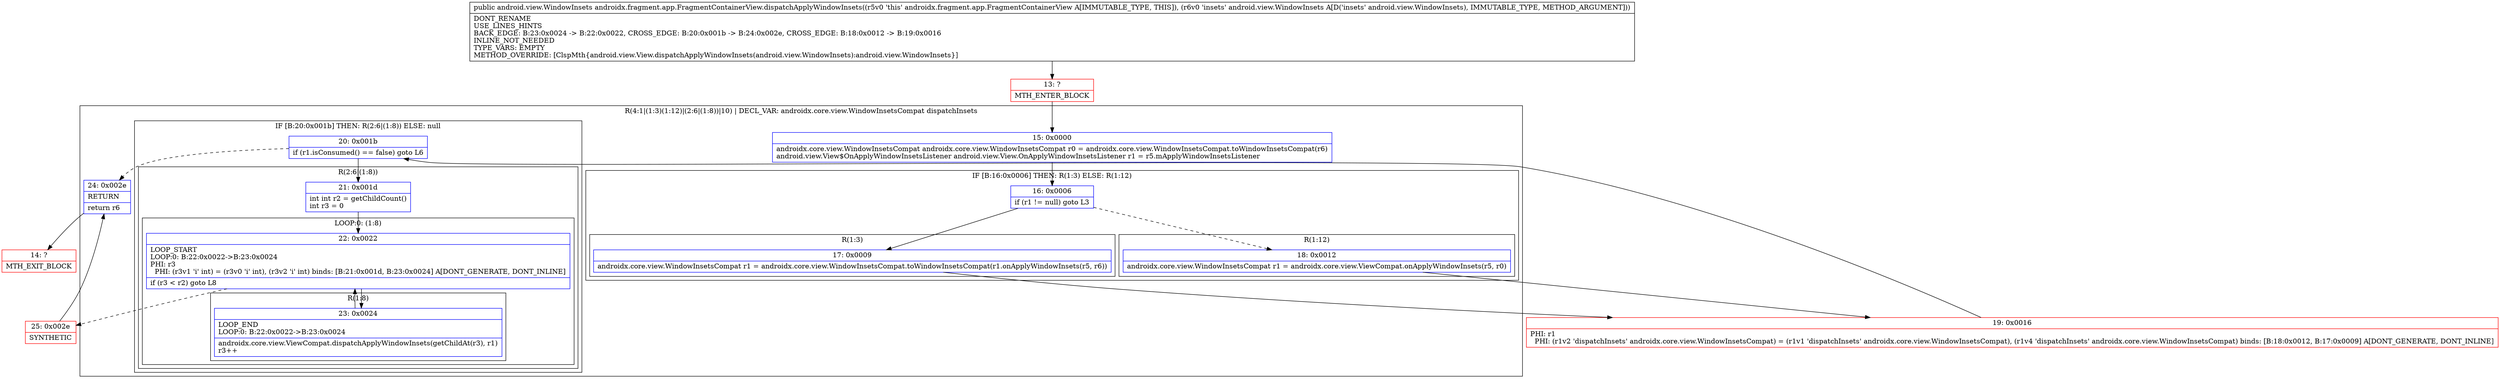 digraph "CFG forandroidx.fragment.app.FragmentContainerView.dispatchApplyWindowInsets(Landroid\/view\/WindowInsets;)Landroid\/view\/WindowInsets;" {
subgraph cluster_Region_502281184 {
label = "R(4:1|(1:3)(1:12)|(2:6|(1:8))|10) | DECL_VAR: androidx.core.view.WindowInsetsCompat dispatchInsets\l";
node [shape=record,color=blue];
Node_15 [shape=record,label="{15\:\ 0x0000|androidx.core.view.WindowInsetsCompat androidx.core.view.WindowInsetsCompat r0 = androidx.core.view.WindowInsetsCompat.toWindowInsetsCompat(r6)\landroid.view.View$OnApplyWindowInsetsListener android.view.View.OnApplyWindowInsetsListener r1 = r5.mApplyWindowInsetsListener\l}"];
subgraph cluster_IfRegion_1431850162 {
label = "IF [B:16:0x0006] THEN: R(1:3) ELSE: R(1:12)";
node [shape=record,color=blue];
Node_16 [shape=record,label="{16\:\ 0x0006|if (r1 != null) goto L3\l}"];
subgraph cluster_Region_1064319438 {
label = "R(1:3)";
node [shape=record,color=blue];
Node_17 [shape=record,label="{17\:\ 0x0009|androidx.core.view.WindowInsetsCompat r1 = androidx.core.view.WindowInsetsCompat.toWindowInsetsCompat(r1.onApplyWindowInsets(r5, r6))\l}"];
}
subgraph cluster_Region_1542160333 {
label = "R(1:12)";
node [shape=record,color=blue];
Node_18 [shape=record,label="{18\:\ 0x0012|androidx.core.view.WindowInsetsCompat r1 = androidx.core.view.ViewCompat.onApplyWindowInsets(r5, r0)\l}"];
}
}
subgraph cluster_IfRegion_1621126824 {
label = "IF [B:20:0x001b] THEN: R(2:6|(1:8)) ELSE: null";
node [shape=record,color=blue];
Node_20 [shape=record,label="{20\:\ 0x001b|if (r1.isConsumed() == false) goto L6\l}"];
subgraph cluster_Region_595817203 {
label = "R(2:6|(1:8))";
node [shape=record,color=blue];
Node_21 [shape=record,label="{21\:\ 0x001d|int int r2 = getChildCount()\lint r3 = 0\l}"];
subgraph cluster_LoopRegion_597062745 {
label = "LOOP:0: (1:8)";
node [shape=record,color=blue];
Node_22 [shape=record,label="{22\:\ 0x0022|LOOP_START\lLOOP:0: B:22:0x0022\-\>B:23:0x0024\lPHI: r3 \l  PHI: (r3v1 'i' int) = (r3v0 'i' int), (r3v2 'i' int) binds: [B:21:0x001d, B:23:0x0024] A[DONT_GENERATE, DONT_INLINE]\l|if (r3 \< r2) goto L8\l}"];
subgraph cluster_Region_884773189 {
label = "R(1:8)";
node [shape=record,color=blue];
Node_23 [shape=record,label="{23\:\ 0x0024|LOOP_END\lLOOP:0: B:22:0x0022\-\>B:23:0x0024\l|androidx.core.view.ViewCompat.dispatchApplyWindowInsets(getChildAt(r3), r1)\lr3++\l}"];
}
}
}
}
Node_24 [shape=record,label="{24\:\ 0x002e|RETURN\l|return r6\l}"];
}
Node_13 [shape=record,color=red,label="{13\:\ ?|MTH_ENTER_BLOCK\l}"];
Node_19 [shape=record,color=red,label="{19\:\ 0x0016|PHI: r1 \l  PHI: (r1v2 'dispatchInsets' androidx.core.view.WindowInsetsCompat) = (r1v1 'dispatchInsets' androidx.core.view.WindowInsetsCompat), (r1v4 'dispatchInsets' androidx.core.view.WindowInsetsCompat) binds: [B:18:0x0012, B:17:0x0009] A[DONT_GENERATE, DONT_INLINE]\l}"];
Node_25 [shape=record,color=red,label="{25\:\ 0x002e|SYNTHETIC\l}"];
Node_14 [shape=record,color=red,label="{14\:\ ?|MTH_EXIT_BLOCK\l}"];
MethodNode[shape=record,label="{public android.view.WindowInsets androidx.fragment.app.FragmentContainerView.dispatchApplyWindowInsets((r5v0 'this' androidx.fragment.app.FragmentContainerView A[IMMUTABLE_TYPE, THIS]), (r6v0 'insets' android.view.WindowInsets A[D('insets' android.view.WindowInsets), IMMUTABLE_TYPE, METHOD_ARGUMENT]))  | DONT_RENAME\lUSE_LINES_HINTS\lBACK_EDGE: B:23:0x0024 \-\> B:22:0x0022, CROSS_EDGE: B:20:0x001b \-\> B:24:0x002e, CROSS_EDGE: B:18:0x0012 \-\> B:19:0x0016\lINLINE_NOT_NEEDED\lTYPE_VARS: EMPTY\lMETHOD_OVERRIDE: [ClspMth\{android.view.View.dispatchApplyWindowInsets(android.view.WindowInsets):android.view.WindowInsets\}]\l}"];
MethodNode -> Node_13;Node_15 -> Node_16;
Node_16 -> Node_17;
Node_16 -> Node_18[style=dashed];
Node_17 -> Node_19;
Node_18 -> Node_19;
Node_20 -> Node_21;
Node_20 -> Node_24[style=dashed];
Node_21 -> Node_22;
Node_22 -> Node_23;
Node_22 -> Node_25[style=dashed];
Node_23 -> Node_22;
Node_24 -> Node_14;
Node_13 -> Node_15;
Node_19 -> Node_20;
Node_25 -> Node_24;
}

